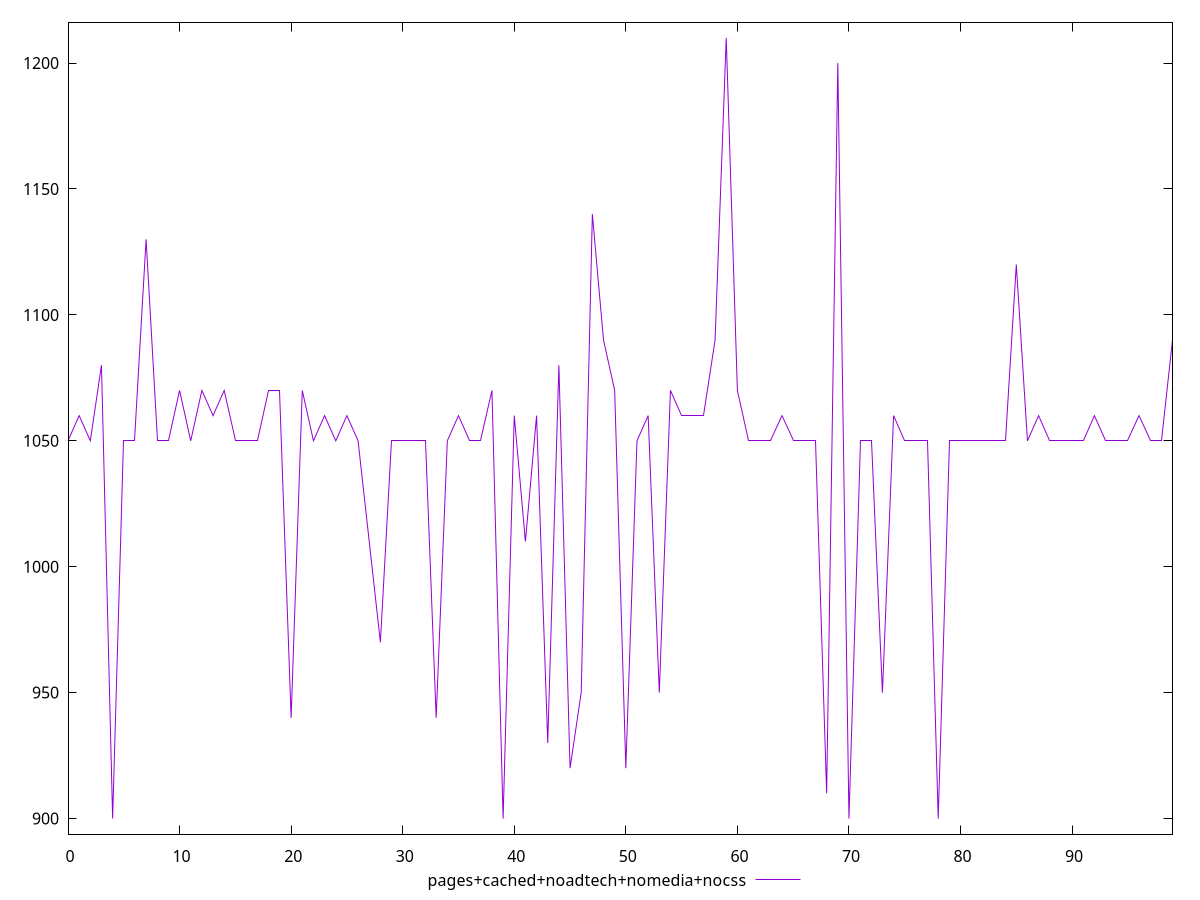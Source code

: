 reset

$pagesCachedNoadtechNomediaNocss <<EOF
0 1050
1 1060
2 1050
3 1080
4 900
5 1050
6 1050
7 1130
8 1050
9 1050
10 1070
11 1050
12 1070
13 1060
14 1070
15 1050
16 1050
17 1050
18 1070
19 1070
20 940
21 1070
22 1050
23 1060
24 1050
25 1060
26 1050
27 1010
28 970
29 1050
30 1050
31 1050
32 1050
33 940
34 1050
35 1060
36 1050
37 1050
38 1070
39 900
40 1060
41 1010
42 1060
43 930
44 1080
45 920
46 950
47 1140
48 1090
49 1070
50 920
51 1050
52 1060
53 950
54 1070
55 1060
56 1060
57 1060
58 1090
59 1210
60 1070
61 1050
62 1050
63 1050
64 1060
65 1050
66 1050
67 1050
68 910
69 1200
70 900
71 1050
72 1050
73 950
74 1060
75 1050
76 1050
77 1050
78 900
79 1050
80 1050
81 1050
82 1050
83 1050
84 1050
85 1120
86 1050
87 1060
88 1050
89 1050
90 1050
91 1050
92 1060
93 1050
94 1050
95 1050
96 1060
97 1050
98 1050
99 1090
EOF

set key outside below
set xrange [0:99]
set yrange [893.8:1216.2]
set trange [893.8:1216.2]
set terminal svg size 640, 500 enhanced background rgb 'white'
set output "report_00013_2021-02-09T12-04-24.940Z/unused-javascript/comparison/line/4_vs_5.svg"

plot $pagesCachedNoadtechNomediaNocss title "pages+cached+noadtech+nomedia+nocss" with line

reset
